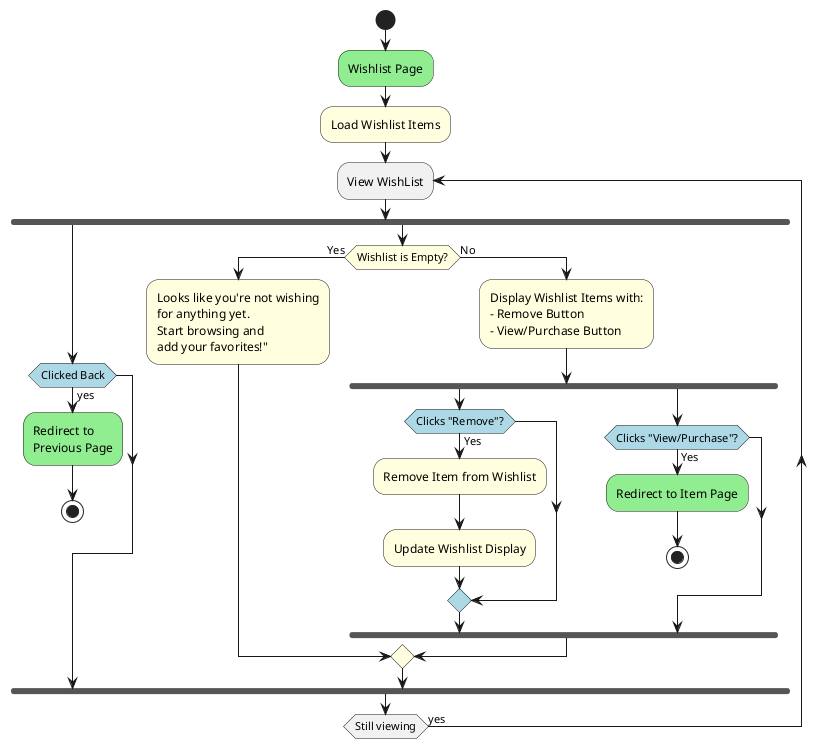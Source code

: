 @startuml WishListDiagram
start
#lightgreen:Wishlist Page;
#lightyellow:Load Wishlist Items;
repeat :View WishList;
fork
#lightblue:if(Clicked Back) then(yes)
    #lightgreen:Redirect to\nPrevious Page;
    stop
endif
fork again
#lightyellow:if (Wishlist is Empty?) then (Yes)
    #lightyellow:Looks like you're not wishing\nfor anything yet.\nStart browsing and\nadd your favorites!";
else (No)
    #lightyellow:Display Wishlist Items with:\n- Remove Button\n- View/Purchase Button;
    
        fork
        #lightblue:if (Clicks "Remove"?) then (Yes)
            #lightyellow:Remove Item from Wishlist;
            #lightyellow:Update Wishlist Display;
            endif
        fork again
        #lightblue:if (Clicks "View/Purchase"?) then (Yes)
            #lightgreen:Redirect to Item Page;
            stop
        endif
        end fork
endif
end fork
repeat while(Still viewing) is (yes)
@enduml